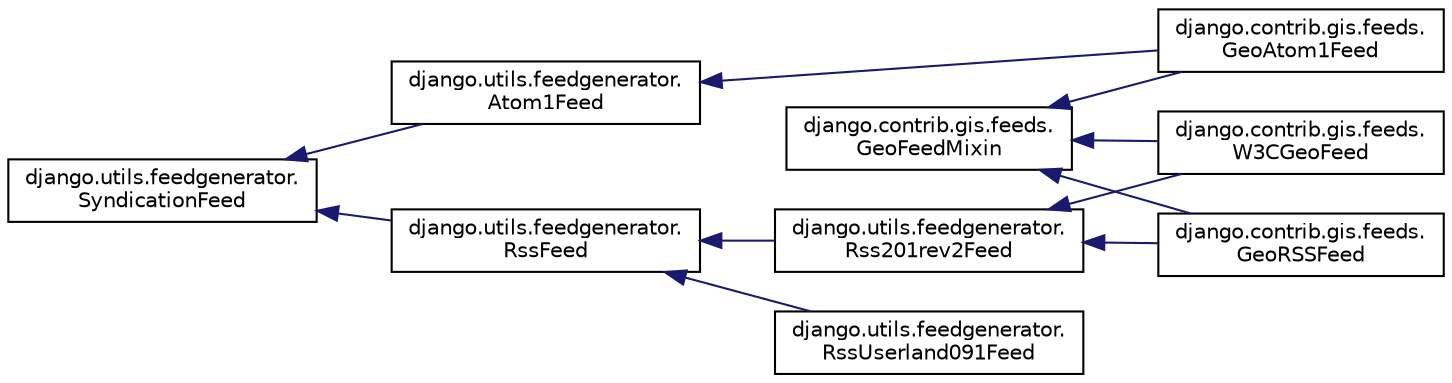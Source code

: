 digraph "Graphical Class Hierarchy"
{
 // LATEX_PDF_SIZE
  edge [fontname="Helvetica",fontsize="10",labelfontname="Helvetica",labelfontsize="10"];
  node [fontname="Helvetica",fontsize="10",shape=record];
  rankdir="LR";
  Node0 [label="django.contrib.gis.feeds.\lGeoFeedMixin",height=0.2,width=0.4,color="black", fillcolor="white", style="filled",URL="$classdjango_1_1contrib_1_1gis_1_1feeds_1_1_geo_feed_mixin.html",tooltip=" "];
  Node0 -> Node1 [dir="back",color="midnightblue",fontsize="10",style="solid",fontname="Helvetica"];
  Node1 [label="django.contrib.gis.feeds.\lGeoAtom1Feed",height=0.2,width=0.4,color="black", fillcolor="white", style="filled",URL="$classdjango_1_1contrib_1_1gis_1_1feeds_1_1_geo_atom1_feed.html",tooltip=" "];
  Node0 -> Node2 [dir="back",color="midnightblue",fontsize="10",style="solid",fontname="Helvetica"];
  Node2 [label="django.contrib.gis.feeds.\lGeoRSSFeed",height=0.2,width=0.4,color="black", fillcolor="white", style="filled",URL="$classdjango_1_1contrib_1_1gis_1_1feeds_1_1_geo_r_s_s_feed.html",tooltip=" "];
  Node0 -> Node3 [dir="back",color="midnightblue",fontsize="10",style="solid",fontname="Helvetica"];
  Node3 [label="django.contrib.gis.feeds.\lW3CGeoFeed",height=0.2,width=0.4,color="black", fillcolor="white", style="filled",URL="$classdjango_1_1contrib_1_1gis_1_1feeds_1_1_w3_c_geo_feed.html",tooltip=" "];
  Node3406 [label="django.utils.feedgenerator.\lSyndicationFeed",height=0.2,width=0.4,color="black", fillcolor="white", style="filled",URL="$classdjango_1_1utils_1_1feedgenerator_1_1_syndication_feed.html",tooltip=" "];
  Node3406 -> Node3407 [dir="back",color="midnightblue",fontsize="10",style="solid",fontname="Helvetica"];
  Node3407 [label="django.utils.feedgenerator.\lAtom1Feed",height=0.2,width=0.4,color="black", fillcolor="white", style="filled",URL="$classdjango_1_1utils_1_1feedgenerator_1_1_atom1_feed.html",tooltip=" "];
  Node3407 -> Node1 [dir="back",color="midnightblue",fontsize="10",style="solid",fontname="Helvetica"];
  Node3406 -> Node3408 [dir="back",color="midnightblue",fontsize="10",style="solid",fontname="Helvetica"];
  Node3408 [label="django.utils.feedgenerator.\lRssFeed",height=0.2,width=0.4,color="black", fillcolor="white", style="filled",URL="$classdjango_1_1utils_1_1feedgenerator_1_1_rss_feed.html",tooltip=" "];
  Node3408 -> Node3409 [dir="back",color="midnightblue",fontsize="10",style="solid",fontname="Helvetica"];
  Node3409 [label="django.utils.feedgenerator.\lRss201rev2Feed",height=0.2,width=0.4,color="black", fillcolor="white", style="filled",URL="$classdjango_1_1utils_1_1feedgenerator_1_1_rss201rev2_feed.html",tooltip=" "];
  Node3409 -> Node2 [dir="back",color="midnightblue",fontsize="10",style="solid",fontname="Helvetica"];
  Node3409 -> Node3 [dir="back",color="midnightblue",fontsize="10",style="solid",fontname="Helvetica"];
  Node3408 -> Node3410 [dir="back",color="midnightblue",fontsize="10",style="solid",fontname="Helvetica"];
  Node3410 [label="django.utils.feedgenerator.\lRssUserland091Feed",height=0.2,width=0.4,color="black", fillcolor="white", style="filled",URL="$classdjango_1_1utils_1_1feedgenerator_1_1_rss_userland091_feed.html",tooltip=" "];
}
